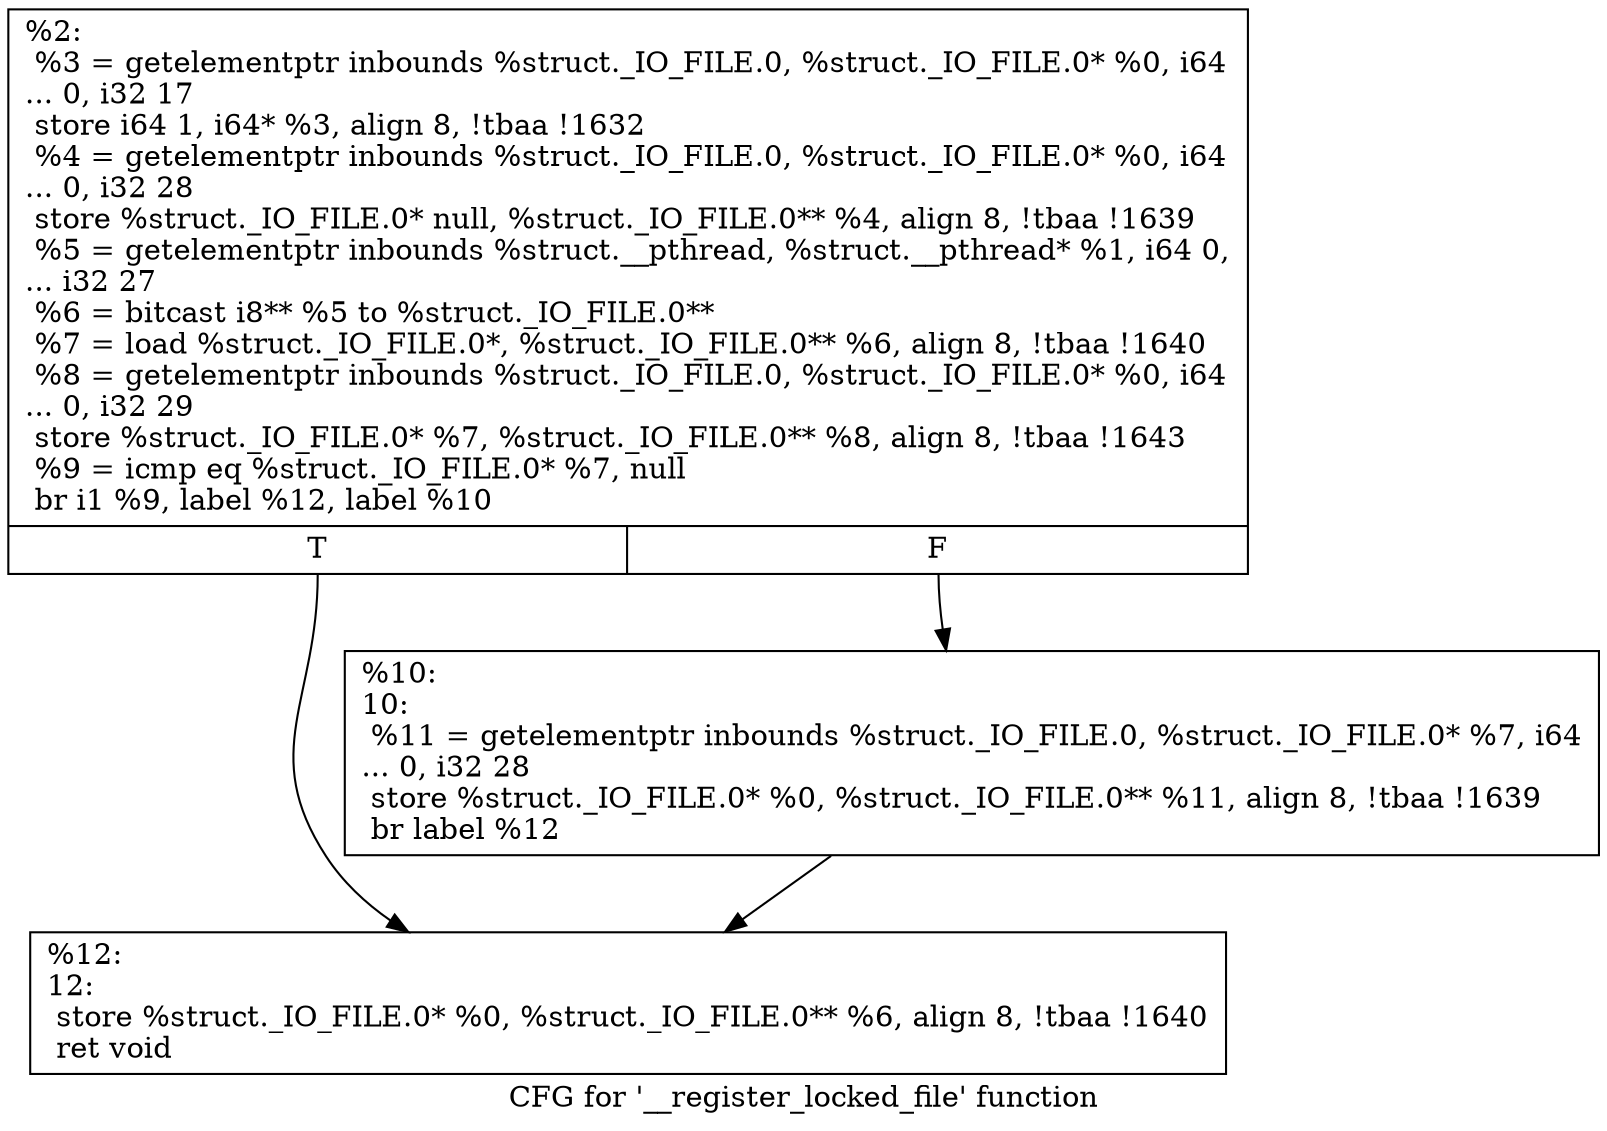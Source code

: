digraph "CFG for '__register_locked_file' function" {
	label="CFG for '__register_locked_file' function";

	Node0x1b793c0 [shape=record,label="{%2:\l  %3 = getelementptr inbounds %struct._IO_FILE.0, %struct._IO_FILE.0* %0, i64\l... 0, i32 17\l  store i64 1, i64* %3, align 8, !tbaa !1632\l  %4 = getelementptr inbounds %struct._IO_FILE.0, %struct._IO_FILE.0* %0, i64\l... 0, i32 28\l  store %struct._IO_FILE.0* null, %struct._IO_FILE.0** %4, align 8, !tbaa !1639\l  %5 = getelementptr inbounds %struct.__pthread, %struct.__pthread* %1, i64 0,\l... i32 27\l  %6 = bitcast i8** %5 to %struct._IO_FILE.0**\l  %7 = load %struct._IO_FILE.0*, %struct._IO_FILE.0** %6, align 8, !tbaa !1640\l  %8 = getelementptr inbounds %struct._IO_FILE.0, %struct._IO_FILE.0* %0, i64\l... 0, i32 29\l  store %struct._IO_FILE.0* %7, %struct._IO_FILE.0** %8, align 8, !tbaa !1643\l  %9 = icmp eq %struct._IO_FILE.0* %7, null\l  br i1 %9, label %12, label %10\l|{<s0>T|<s1>F}}"];
	Node0x1b793c0:s0 -> Node0x1b7a9e0;
	Node0x1b793c0:s1 -> Node0x1b7a990;
	Node0x1b7a990 [shape=record,label="{%10:\l10:                                               \l  %11 = getelementptr inbounds %struct._IO_FILE.0, %struct._IO_FILE.0* %7, i64\l... 0, i32 28\l  store %struct._IO_FILE.0* %0, %struct._IO_FILE.0** %11, align 8, !tbaa !1639\l  br label %12\l}"];
	Node0x1b7a990 -> Node0x1b7a9e0;
	Node0x1b7a9e0 [shape=record,label="{%12:\l12:                                               \l  store %struct._IO_FILE.0* %0, %struct._IO_FILE.0** %6, align 8, !tbaa !1640\l  ret void\l}"];
}
